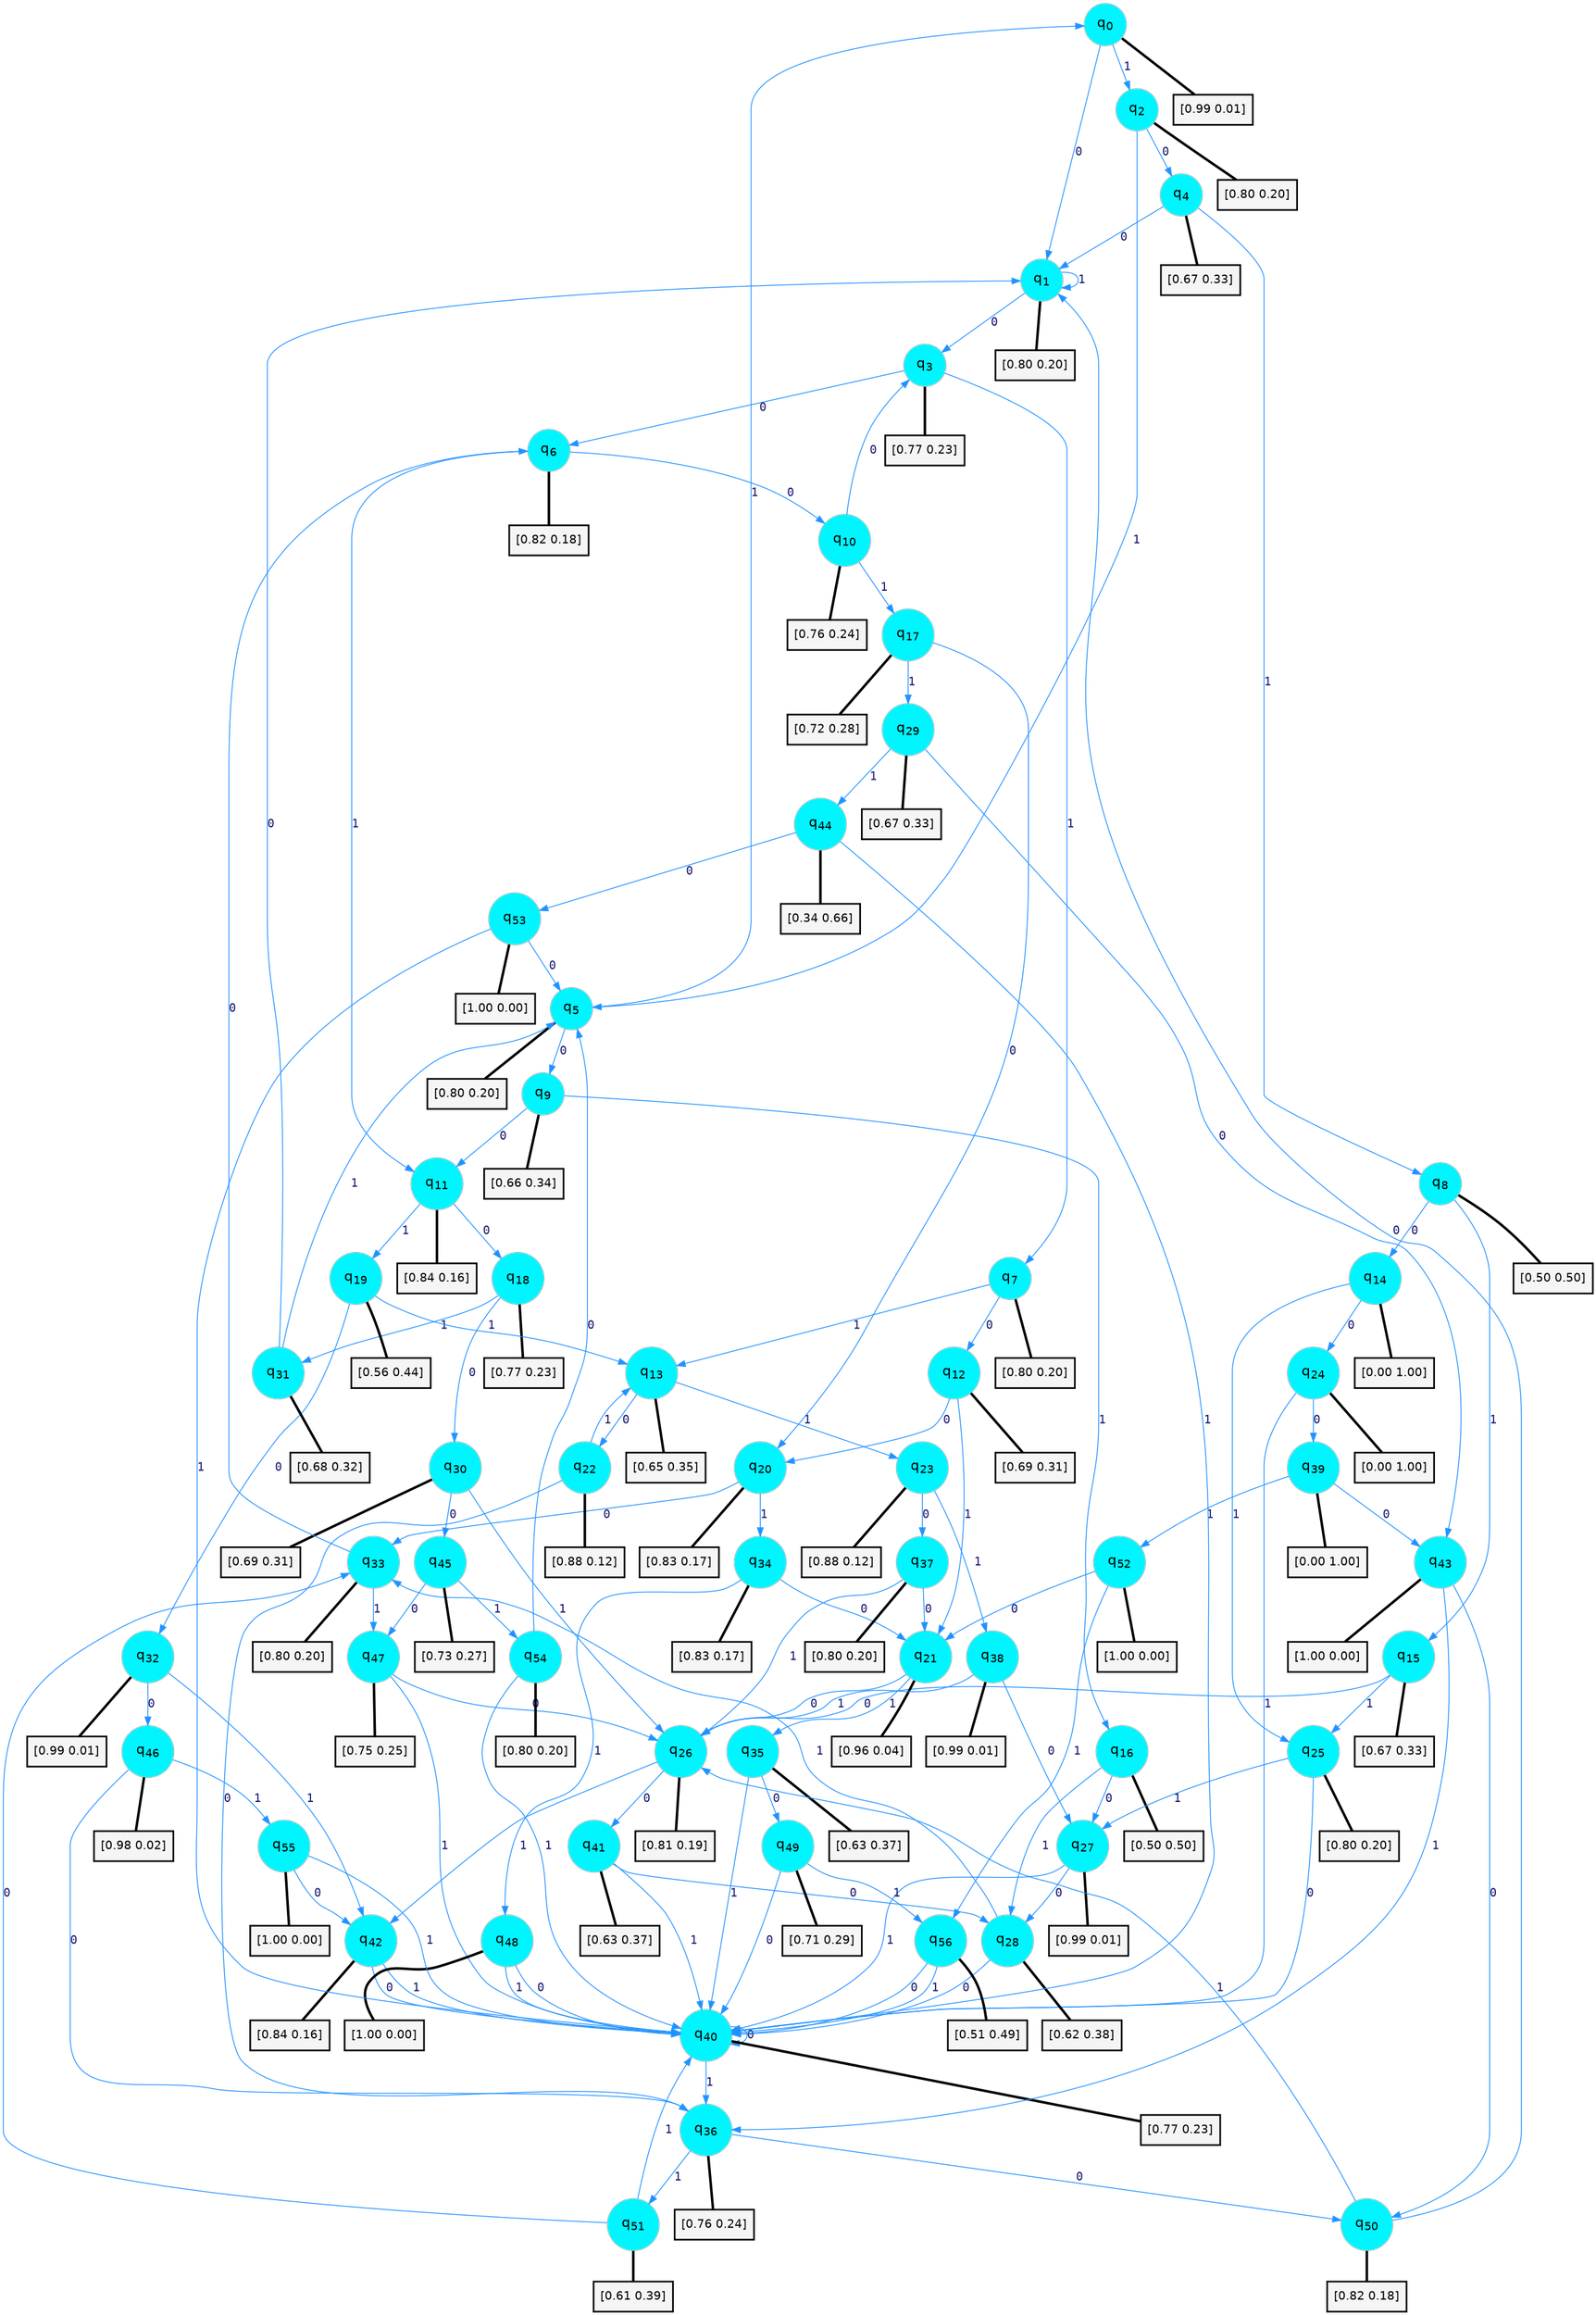 digraph G {
graph [
bgcolor=transparent, dpi=300, rankdir=TD, size="40,25"];
node [
color=gray, fillcolor=turquoise1, fontcolor=black, fontname=Helvetica, fontsize=16, fontweight=bold, shape=circle, style=filled];
edge [
arrowsize=1, color=dodgerblue1, fontcolor=midnightblue, fontname=courier, fontweight=bold, penwidth=1, style=solid, weight=20];
0[label=<q<SUB>0</SUB>>];
1[label=<q<SUB>1</SUB>>];
2[label=<q<SUB>2</SUB>>];
3[label=<q<SUB>3</SUB>>];
4[label=<q<SUB>4</SUB>>];
5[label=<q<SUB>5</SUB>>];
6[label=<q<SUB>6</SUB>>];
7[label=<q<SUB>7</SUB>>];
8[label=<q<SUB>8</SUB>>];
9[label=<q<SUB>9</SUB>>];
10[label=<q<SUB>10</SUB>>];
11[label=<q<SUB>11</SUB>>];
12[label=<q<SUB>12</SUB>>];
13[label=<q<SUB>13</SUB>>];
14[label=<q<SUB>14</SUB>>];
15[label=<q<SUB>15</SUB>>];
16[label=<q<SUB>16</SUB>>];
17[label=<q<SUB>17</SUB>>];
18[label=<q<SUB>18</SUB>>];
19[label=<q<SUB>19</SUB>>];
20[label=<q<SUB>20</SUB>>];
21[label=<q<SUB>21</SUB>>];
22[label=<q<SUB>22</SUB>>];
23[label=<q<SUB>23</SUB>>];
24[label=<q<SUB>24</SUB>>];
25[label=<q<SUB>25</SUB>>];
26[label=<q<SUB>26</SUB>>];
27[label=<q<SUB>27</SUB>>];
28[label=<q<SUB>28</SUB>>];
29[label=<q<SUB>29</SUB>>];
30[label=<q<SUB>30</SUB>>];
31[label=<q<SUB>31</SUB>>];
32[label=<q<SUB>32</SUB>>];
33[label=<q<SUB>33</SUB>>];
34[label=<q<SUB>34</SUB>>];
35[label=<q<SUB>35</SUB>>];
36[label=<q<SUB>36</SUB>>];
37[label=<q<SUB>37</SUB>>];
38[label=<q<SUB>38</SUB>>];
39[label=<q<SUB>39</SUB>>];
40[label=<q<SUB>40</SUB>>];
41[label=<q<SUB>41</SUB>>];
42[label=<q<SUB>42</SUB>>];
43[label=<q<SUB>43</SUB>>];
44[label=<q<SUB>44</SUB>>];
45[label=<q<SUB>45</SUB>>];
46[label=<q<SUB>46</SUB>>];
47[label=<q<SUB>47</SUB>>];
48[label=<q<SUB>48</SUB>>];
49[label=<q<SUB>49</SUB>>];
50[label=<q<SUB>50</SUB>>];
51[label=<q<SUB>51</SUB>>];
52[label=<q<SUB>52</SUB>>];
53[label=<q<SUB>53</SUB>>];
54[label=<q<SUB>54</SUB>>];
55[label=<q<SUB>55</SUB>>];
56[label=<q<SUB>56</SUB>>];
57[label="[0.99 0.01]", shape=box,fontcolor=black, fontname=Helvetica, fontsize=14, penwidth=2, fillcolor=whitesmoke,color=black];
58[label="[0.80 0.20]", shape=box,fontcolor=black, fontname=Helvetica, fontsize=14, penwidth=2, fillcolor=whitesmoke,color=black];
59[label="[0.80 0.20]", shape=box,fontcolor=black, fontname=Helvetica, fontsize=14, penwidth=2, fillcolor=whitesmoke,color=black];
60[label="[0.77 0.23]", shape=box,fontcolor=black, fontname=Helvetica, fontsize=14, penwidth=2, fillcolor=whitesmoke,color=black];
61[label="[0.67 0.33]", shape=box,fontcolor=black, fontname=Helvetica, fontsize=14, penwidth=2, fillcolor=whitesmoke,color=black];
62[label="[0.80 0.20]", shape=box,fontcolor=black, fontname=Helvetica, fontsize=14, penwidth=2, fillcolor=whitesmoke,color=black];
63[label="[0.82 0.18]", shape=box,fontcolor=black, fontname=Helvetica, fontsize=14, penwidth=2, fillcolor=whitesmoke,color=black];
64[label="[0.80 0.20]", shape=box,fontcolor=black, fontname=Helvetica, fontsize=14, penwidth=2, fillcolor=whitesmoke,color=black];
65[label="[0.50 0.50]", shape=box,fontcolor=black, fontname=Helvetica, fontsize=14, penwidth=2, fillcolor=whitesmoke,color=black];
66[label="[0.66 0.34]", shape=box,fontcolor=black, fontname=Helvetica, fontsize=14, penwidth=2, fillcolor=whitesmoke,color=black];
67[label="[0.76 0.24]", shape=box,fontcolor=black, fontname=Helvetica, fontsize=14, penwidth=2, fillcolor=whitesmoke,color=black];
68[label="[0.84 0.16]", shape=box,fontcolor=black, fontname=Helvetica, fontsize=14, penwidth=2, fillcolor=whitesmoke,color=black];
69[label="[0.69 0.31]", shape=box,fontcolor=black, fontname=Helvetica, fontsize=14, penwidth=2, fillcolor=whitesmoke,color=black];
70[label="[0.65 0.35]", shape=box,fontcolor=black, fontname=Helvetica, fontsize=14, penwidth=2, fillcolor=whitesmoke,color=black];
71[label="[0.00 1.00]", shape=box,fontcolor=black, fontname=Helvetica, fontsize=14, penwidth=2, fillcolor=whitesmoke,color=black];
72[label="[0.67 0.33]", shape=box,fontcolor=black, fontname=Helvetica, fontsize=14, penwidth=2, fillcolor=whitesmoke,color=black];
73[label="[0.50 0.50]", shape=box,fontcolor=black, fontname=Helvetica, fontsize=14, penwidth=2, fillcolor=whitesmoke,color=black];
74[label="[0.72 0.28]", shape=box,fontcolor=black, fontname=Helvetica, fontsize=14, penwidth=2, fillcolor=whitesmoke,color=black];
75[label="[0.77 0.23]", shape=box,fontcolor=black, fontname=Helvetica, fontsize=14, penwidth=2, fillcolor=whitesmoke,color=black];
76[label="[0.56 0.44]", shape=box,fontcolor=black, fontname=Helvetica, fontsize=14, penwidth=2, fillcolor=whitesmoke,color=black];
77[label="[0.83 0.17]", shape=box,fontcolor=black, fontname=Helvetica, fontsize=14, penwidth=2, fillcolor=whitesmoke,color=black];
78[label="[0.96 0.04]", shape=box,fontcolor=black, fontname=Helvetica, fontsize=14, penwidth=2, fillcolor=whitesmoke,color=black];
79[label="[0.88 0.12]", shape=box,fontcolor=black, fontname=Helvetica, fontsize=14, penwidth=2, fillcolor=whitesmoke,color=black];
80[label="[0.88 0.12]", shape=box,fontcolor=black, fontname=Helvetica, fontsize=14, penwidth=2, fillcolor=whitesmoke,color=black];
81[label="[0.00 1.00]", shape=box,fontcolor=black, fontname=Helvetica, fontsize=14, penwidth=2, fillcolor=whitesmoke,color=black];
82[label="[0.80 0.20]", shape=box,fontcolor=black, fontname=Helvetica, fontsize=14, penwidth=2, fillcolor=whitesmoke,color=black];
83[label="[0.81 0.19]", shape=box,fontcolor=black, fontname=Helvetica, fontsize=14, penwidth=2, fillcolor=whitesmoke,color=black];
84[label="[0.99 0.01]", shape=box,fontcolor=black, fontname=Helvetica, fontsize=14, penwidth=2, fillcolor=whitesmoke,color=black];
85[label="[0.62 0.38]", shape=box,fontcolor=black, fontname=Helvetica, fontsize=14, penwidth=2, fillcolor=whitesmoke,color=black];
86[label="[0.67 0.33]", shape=box,fontcolor=black, fontname=Helvetica, fontsize=14, penwidth=2, fillcolor=whitesmoke,color=black];
87[label="[0.69 0.31]", shape=box,fontcolor=black, fontname=Helvetica, fontsize=14, penwidth=2, fillcolor=whitesmoke,color=black];
88[label="[0.68 0.32]", shape=box,fontcolor=black, fontname=Helvetica, fontsize=14, penwidth=2, fillcolor=whitesmoke,color=black];
89[label="[0.99 0.01]", shape=box,fontcolor=black, fontname=Helvetica, fontsize=14, penwidth=2, fillcolor=whitesmoke,color=black];
90[label="[0.80 0.20]", shape=box,fontcolor=black, fontname=Helvetica, fontsize=14, penwidth=2, fillcolor=whitesmoke,color=black];
91[label="[0.83 0.17]", shape=box,fontcolor=black, fontname=Helvetica, fontsize=14, penwidth=2, fillcolor=whitesmoke,color=black];
92[label="[0.63 0.37]", shape=box,fontcolor=black, fontname=Helvetica, fontsize=14, penwidth=2, fillcolor=whitesmoke,color=black];
93[label="[0.76 0.24]", shape=box,fontcolor=black, fontname=Helvetica, fontsize=14, penwidth=2, fillcolor=whitesmoke,color=black];
94[label="[0.80 0.20]", shape=box,fontcolor=black, fontname=Helvetica, fontsize=14, penwidth=2, fillcolor=whitesmoke,color=black];
95[label="[0.99 0.01]", shape=box,fontcolor=black, fontname=Helvetica, fontsize=14, penwidth=2, fillcolor=whitesmoke,color=black];
96[label="[0.00 1.00]", shape=box,fontcolor=black, fontname=Helvetica, fontsize=14, penwidth=2, fillcolor=whitesmoke,color=black];
97[label="[0.77 0.23]", shape=box,fontcolor=black, fontname=Helvetica, fontsize=14, penwidth=2, fillcolor=whitesmoke,color=black];
98[label="[0.63 0.37]", shape=box,fontcolor=black, fontname=Helvetica, fontsize=14, penwidth=2, fillcolor=whitesmoke,color=black];
99[label="[0.84 0.16]", shape=box,fontcolor=black, fontname=Helvetica, fontsize=14, penwidth=2, fillcolor=whitesmoke,color=black];
100[label="[1.00 0.00]", shape=box,fontcolor=black, fontname=Helvetica, fontsize=14, penwidth=2, fillcolor=whitesmoke,color=black];
101[label="[0.34 0.66]", shape=box,fontcolor=black, fontname=Helvetica, fontsize=14, penwidth=2, fillcolor=whitesmoke,color=black];
102[label="[0.73 0.27]", shape=box,fontcolor=black, fontname=Helvetica, fontsize=14, penwidth=2, fillcolor=whitesmoke,color=black];
103[label="[0.98 0.02]", shape=box,fontcolor=black, fontname=Helvetica, fontsize=14, penwidth=2, fillcolor=whitesmoke,color=black];
104[label="[0.75 0.25]", shape=box,fontcolor=black, fontname=Helvetica, fontsize=14, penwidth=2, fillcolor=whitesmoke,color=black];
105[label="[1.00 0.00]", shape=box,fontcolor=black, fontname=Helvetica, fontsize=14, penwidth=2, fillcolor=whitesmoke,color=black];
106[label="[0.71 0.29]", shape=box,fontcolor=black, fontname=Helvetica, fontsize=14, penwidth=2, fillcolor=whitesmoke,color=black];
107[label="[0.82 0.18]", shape=box,fontcolor=black, fontname=Helvetica, fontsize=14, penwidth=2, fillcolor=whitesmoke,color=black];
108[label="[0.61 0.39]", shape=box,fontcolor=black, fontname=Helvetica, fontsize=14, penwidth=2, fillcolor=whitesmoke,color=black];
109[label="[1.00 0.00]", shape=box,fontcolor=black, fontname=Helvetica, fontsize=14, penwidth=2, fillcolor=whitesmoke,color=black];
110[label="[1.00 0.00]", shape=box,fontcolor=black, fontname=Helvetica, fontsize=14, penwidth=2, fillcolor=whitesmoke,color=black];
111[label="[0.80 0.20]", shape=box,fontcolor=black, fontname=Helvetica, fontsize=14, penwidth=2, fillcolor=whitesmoke,color=black];
112[label="[1.00 0.00]", shape=box,fontcolor=black, fontname=Helvetica, fontsize=14, penwidth=2, fillcolor=whitesmoke,color=black];
113[label="[0.51 0.49]", shape=box,fontcolor=black, fontname=Helvetica, fontsize=14, penwidth=2, fillcolor=whitesmoke,color=black];
0->1 [label=0];
0->2 [label=1];
0->57 [arrowhead=none, penwidth=3,color=black];
1->3 [label=0];
1->1 [label=1];
1->58 [arrowhead=none, penwidth=3,color=black];
2->4 [label=0];
2->5 [label=1];
2->59 [arrowhead=none, penwidth=3,color=black];
3->6 [label=0];
3->7 [label=1];
3->60 [arrowhead=none, penwidth=3,color=black];
4->1 [label=0];
4->8 [label=1];
4->61 [arrowhead=none, penwidth=3,color=black];
5->9 [label=0];
5->0 [label=1];
5->62 [arrowhead=none, penwidth=3,color=black];
6->10 [label=0];
6->11 [label=1];
6->63 [arrowhead=none, penwidth=3,color=black];
7->12 [label=0];
7->13 [label=1];
7->64 [arrowhead=none, penwidth=3,color=black];
8->14 [label=0];
8->15 [label=1];
8->65 [arrowhead=none, penwidth=3,color=black];
9->11 [label=0];
9->16 [label=1];
9->66 [arrowhead=none, penwidth=3,color=black];
10->3 [label=0];
10->17 [label=1];
10->67 [arrowhead=none, penwidth=3,color=black];
11->18 [label=0];
11->19 [label=1];
11->68 [arrowhead=none, penwidth=3,color=black];
12->20 [label=0];
12->21 [label=1];
12->69 [arrowhead=none, penwidth=3,color=black];
13->22 [label=0];
13->23 [label=1];
13->70 [arrowhead=none, penwidth=3,color=black];
14->24 [label=0];
14->25 [label=1];
14->71 [arrowhead=none, penwidth=3,color=black];
15->26 [label=0];
15->25 [label=1];
15->72 [arrowhead=none, penwidth=3,color=black];
16->27 [label=0];
16->28 [label=1];
16->73 [arrowhead=none, penwidth=3,color=black];
17->20 [label=0];
17->29 [label=1];
17->74 [arrowhead=none, penwidth=3,color=black];
18->30 [label=0];
18->31 [label=1];
18->75 [arrowhead=none, penwidth=3,color=black];
19->32 [label=0];
19->13 [label=1];
19->76 [arrowhead=none, penwidth=3,color=black];
20->33 [label=0];
20->34 [label=1];
20->77 [arrowhead=none, penwidth=3,color=black];
21->26 [label=0];
21->35 [label=1];
21->78 [arrowhead=none, penwidth=3,color=black];
22->36 [label=0];
22->13 [label=1];
22->79 [arrowhead=none, penwidth=3,color=black];
23->37 [label=0];
23->38 [label=1];
23->80 [arrowhead=none, penwidth=3,color=black];
24->39 [label=0];
24->40 [label=1];
24->81 [arrowhead=none, penwidth=3,color=black];
25->40 [label=0];
25->27 [label=1];
25->82 [arrowhead=none, penwidth=3,color=black];
26->41 [label=0];
26->42 [label=1];
26->83 [arrowhead=none, penwidth=3,color=black];
27->28 [label=0];
27->40 [label=1];
27->84 [arrowhead=none, penwidth=3,color=black];
28->40 [label=0];
28->33 [label=1];
28->85 [arrowhead=none, penwidth=3,color=black];
29->43 [label=0];
29->44 [label=1];
29->86 [arrowhead=none, penwidth=3,color=black];
30->45 [label=0];
30->26 [label=1];
30->87 [arrowhead=none, penwidth=3,color=black];
31->1 [label=0];
31->5 [label=1];
31->88 [arrowhead=none, penwidth=3,color=black];
32->46 [label=0];
32->42 [label=1];
32->89 [arrowhead=none, penwidth=3,color=black];
33->6 [label=0];
33->47 [label=1];
33->90 [arrowhead=none, penwidth=3,color=black];
34->21 [label=0];
34->48 [label=1];
34->91 [arrowhead=none, penwidth=3,color=black];
35->49 [label=0];
35->40 [label=1];
35->92 [arrowhead=none, penwidth=3,color=black];
36->50 [label=0];
36->51 [label=1];
36->93 [arrowhead=none, penwidth=3,color=black];
37->21 [label=0];
37->26 [label=1];
37->94 [arrowhead=none, penwidth=3,color=black];
38->27 [label=0];
38->26 [label=1];
38->95 [arrowhead=none, penwidth=3,color=black];
39->43 [label=0];
39->52 [label=1];
39->96 [arrowhead=none, penwidth=3,color=black];
40->40 [label=0];
40->36 [label=1];
40->97 [arrowhead=none, penwidth=3,color=black];
41->28 [label=0];
41->40 [label=1];
41->98 [arrowhead=none, penwidth=3,color=black];
42->40 [label=0];
42->40 [label=1];
42->99 [arrowhead=none, penwidth=3,color=black];
43->50 [label=0];
43->36 [label=1];
43->100 [arrowhead=none, penwidth=3,color=black];
44->53 [label=0];
44->40 [label=1];
44->101 [arrowhead=none, penwidth=3,color=black];
45->47 [label=0];
45->54 [label=1];
45->102 [arrowhead=none, penwidth=3,color=black];
46->36 [label=0];
46->55 [label=1];
46->103 [arrowhead=none, penwidth=3,color=black];
47->26 [label=0];
47->40 [label=1];
47->104 [arrowhead=none, penwidth=3,color=black];
48->40 [label=0];
48->40 [label=1];
48->105 [arrowhead=none, penwidth=3,color=black];
49->40 [label=0];
49->56 [label=1];
49->106 [arrowhead=none, penwidth=3,color=black];
50->1 [label=0];
50->26 [label=1];
50->107 [arrowhead=none, penwidth=3,color=black];
51->33 [label=0];
51->40 [label=1];
51->108 [arrowhead=none, penwidth=3,color=black];
52->21 [label=0];
52->56 [label=1];
52->109 [arrowhead=none, penwidth=3,color=black];
53->5 [label=0];
53->40 [label=1];
53->110 [arrowhead=none, penwidth=3,color=black];
54->5 [label=0];
54->40 [label=1];
54->111 [arrowhead=none, penwidth=3,color=black];
55->42 [label=0];
55->40 [label=1];
55->112 [arrowhead=none, penwidth=3,color=black];
56->40 [label=0];
56->40 [label=1];
56->113 [arrowhead=none, penwidth=3,color=black];
}

